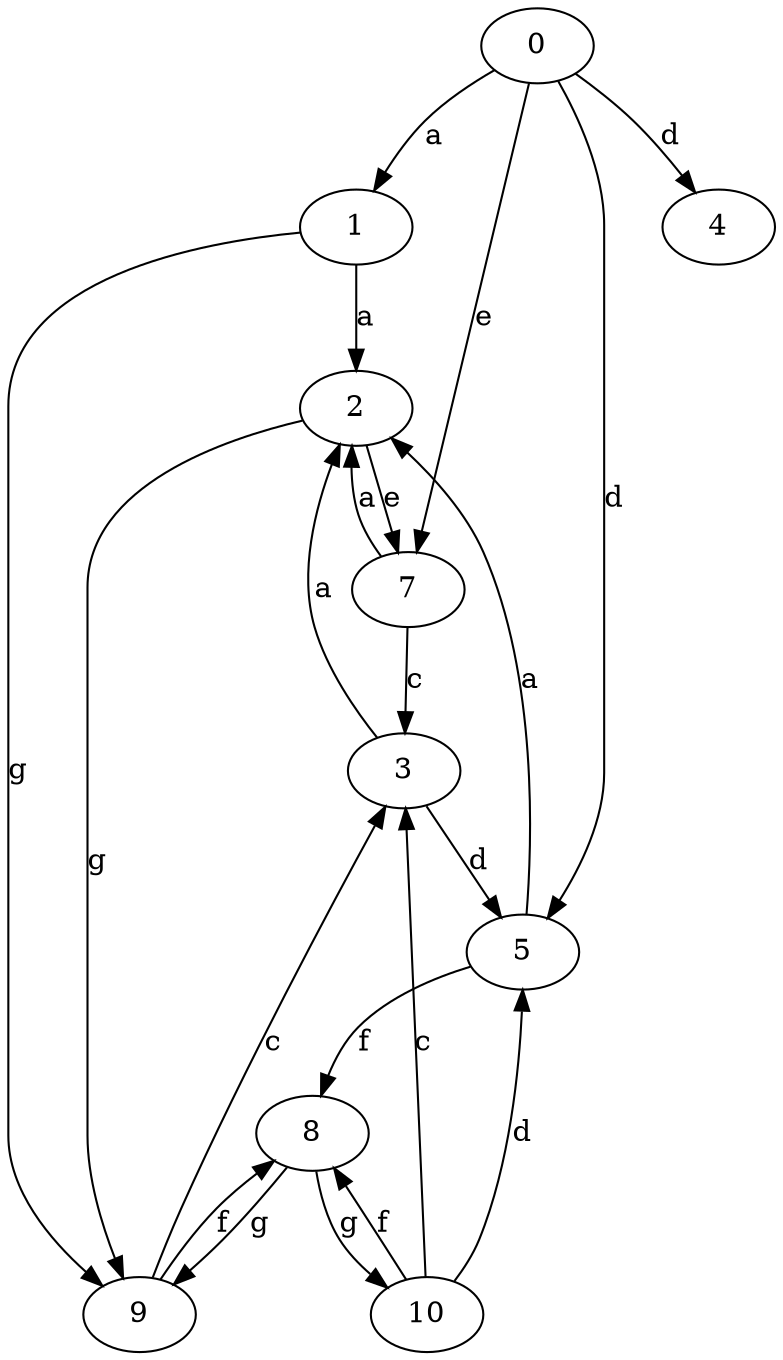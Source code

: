 strict digraph  {
1;
2;
3;
0;
4;
5;
7;
8;
9;
10;
1 -> 2  [label=a];
1 -> 9  [label=g];
2 -> 7  [label=e];
2 -> 9  [label=g];
3 -> 2  [label=a];
3 -> 5  [label=d];
0 -> 1  [label=a];
0 -> 4  [label=d];
0 -> 5  [label=d];
0 -> 7  [label=e];
5 -> 2  [label=a];
5 -> 8  [label=f];
7 -> 2  [label=a];
7 -> 3  [label=c];
8 -> 9  [label=g];
8 -> 10  [label=g];
9 -> 3  [label=c];
9 -> 8  [label=f];
10 -> 3  [label=c];
10 -> 5  [label=d];
10 -> 8  [label=f];
}
